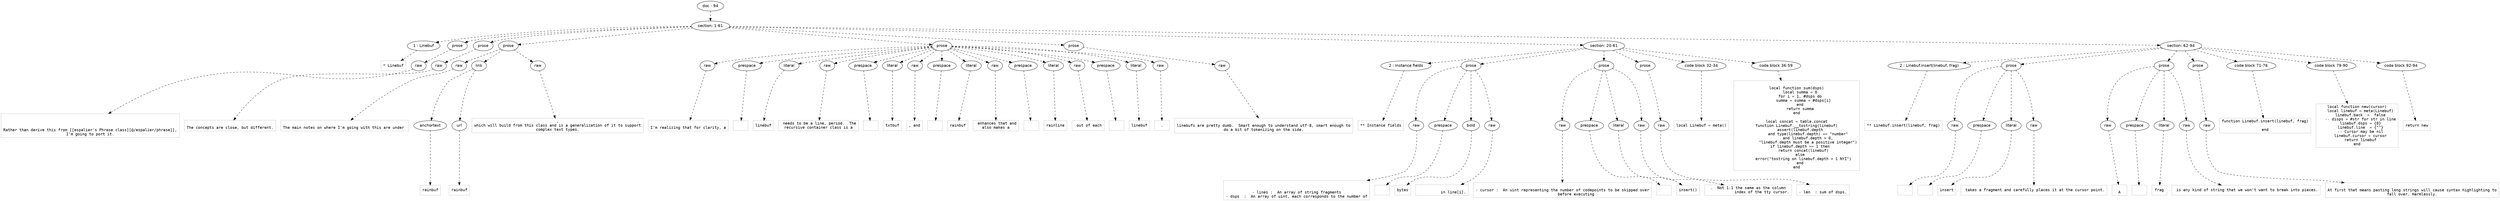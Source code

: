 digraph lpegNode {

node [fontname=Helvetica]
edge [style=dashed]

doc_0 [label="doc - 94"]


doc_0 -> { section_1}
{rank=same; section_1}

section_1 [label="section: 1-61"]


// END RANK doc_0

section_1 -> { header_2 prose_3 prose_4 prose_5 prose_6 prose_7 section_8 section_9}
{rank=same; header_2 prose_3 prose_4 prose_5 prose_6 prose_7 section_8 section_9}

header_2 [label="1 : Linebuf"]

prose_3 [label="prose"]

prose_4 [label="prose"]

prose_5 [label="prose"]

prose_6 [label="prose"]

prose_7 [label="prose"]

section_8 [label="section: 20-61"]

section_9 [label="section: 62-94"]


// END RANK section_1

header_2 -> leaf_10
leaf_10  [color=Gray,shape=rectangle,fontname=Inconsolata,label="* Linebuf"]
// END RANK header_2

prose_3 -> { raw_11}
{rank=same; raw_11}

raw_11 [label="raw"]


// END RANK prose_3

raw_11 -> leaf_12
leaf_12  [color=Gray,shape=rectangle,fontname=Inconsolata,label="


Rather than derive this from [[espalier's Phrase class][@/espalier/phrase]],
I'm going to port it.
"]
// END RANK raw_11

prose_4 -> { raw_13}
{rank=same; raw_13}

raw_13 [label="raw"]


// END RANK prose_4

raw_13 -> leaf_14
leaf_14  [color=Gray,shape=rectangle,fontname=Inconsolata,label="
The concepts are close, but different.
"]
// END RANK raw_13

prose_5 -> { raw_15 link_16 raw_17}
{rank=same; raw_15 link_16 raw_17}

raw_15 [label="raw"]

link_16 [label="link"]

raw_17 [label="raw"]


// END RANK prose_5

raw_15 -> leaf_18
leaf_18  [color=Gray,shape=rectangle,fontname=Inconsolata,label="
The main notes on where I'm going with this are under "]
// END RANK raw_15

link_16 -> { anchortext_19 url_20}
{rank=same; anchortext_19 url_20}

anchortext_19 [label="anchortext"]

url_20 [label="url"]


// END RANK link_16

anchortext_19 -> leaf_21
leaf_21  [color=Gray,shape=rectangle,fontname=Inconsolata,label="rainbuf"]
// END RANK anchortext_19

url_20 -> leaf_22
leaf_22  [color=Gray,shape=rectangle,fontname=Inconsolata,label="rainbuf"]
// END RANK url_20

raw_17 -> leaf_23
leaf_23  [color=Gray,shape=rectangle,fontname=Inconsolata,label=",
which will build from this class and is a generalization of it to support
complex text types.
"]
// END RANK raw_17

prose_6 -> { raw_24 prespace_25 literal_26 raw_27 prespace_28 literal_29 raw_30 prespace_31 literal_32 raw_33 prespace_34 literal_35 raw_36 prespace_37 literal_38 raw_39}
{rank=same; raw_24 prespace_25 literal_26 raw_27 prespace_28 literal_29 raw_30 prespace_31 literal_32 raw_33 prespace_34 literal_35 raw_36 prespace_37 literal_38 raw_39}

raw_24 [label="raw"]

prespace_25 [label="prespace"]

literal_26 [label="literal"]

raw_27 [label="raw"]

prespace_28 [label="prespace"]

literal_29 [label="literal"]

raw_30 [label="raw"]

prespace_31 [label="prespace"]

literal_32 [label="literal"]

raw_33 [label="raw"]

prespace_34 [label="prespace"]

literal_35 [label="literal"]

raw_36 [label="raw"]

prespace_37 [label="prespace"]

literal_38 [label="literal"]

raw_39 [label="raw"]


// END RANK prose_6

raw_24 -> leaf_40
leaf_40  [color=Gray,shape=rectangle,fontname=Inconsolata,label="
I'm realizing that for clarity, a"]
// END RANK raw_24

prespace_25 -> leaf_41
leaf_41  [color=Gray,shape=rectangle,fontname=Inconsolata,label=" "]
// END RANK prespace_25

literal_26 -> leaf_42
leaf_42  [color=Gray,shape=rectangle,fontname=Inconsolata,label="linebuf"]
// END RANK literal_26

raw_27 -> leaf_43
leaf_43  [color=Gray,shape=rectangle,fontname=Inconsolata,label=" needs to be a line, period.  The
recursive container class is a"]
// END RANK raw_27

prespace_28 -> leaf_44
leaf_44  [color=Gray,shape=rectangle,fontname=Inconsolata,label=" "]
// END RANK prespace_28

literal_29 -> leaf_45
leaf_45  [color=Gray,shape=rectangle,fontname=Inconsolata,label="txtbuf"]
// END RANK literal_29

raw_30 -> leaf_46
leaf_46  [color=Gray,shape=rectangle,fontname=Inconsolata,label=", and"]
// END RANK raw_30

prespace_31 -> leaf_47
leaf_47  [color=Gray,shape=rectangle,fontname=Inconsolata,label=" "]
// END RANK prespace_31

literal_32 -> leaf_48
leaf_48  [color=Gray,shape=rectangle,fontname=Inconsolata,label="rainbuf"]
// END RANK literal_32

raw_33 -> leaf_49
leaf_49  [color=Gray,shape=rectangle,fontname=Inconsolata,label=" enhances that and
also makes a"]
// END RANK raw_33

prespace_34 -> leaf_50
leaf_50  [color=Gray,shape=rectangle,fontname=Inconsolata,label=" "]
// END RANK prespace_34

literal_35 -> leaf_51
leaf_51  [color=Gray,shape=rectangle,fontname=Inconsolata,label="rainline"]
// END RANK literal_35

raw_36 -> leaf_52
leaf_52  [color=Gray,shape=rectangle,fontname=Inconsolata,label=" out of each"]
// END RANK raw_36

prespace_37 -> leaf_53
leaf_53  [color=Gray,shape=rectangle,fontname=Inconsolata,label=" "]
// END RANK prespace_37

literal_38 -> leaf_54
leaf_54  [color=Gray,shape=rectangle,fontname=Inconsolata,label="linebuf"]
// END RANK literal_38

raw_39 -> leaf_55
leaf_55  [color=Gray,shape=rectangle,fontname=Inconsolata,label=".
"]
// END RANK raw_39

prose_7 -> { raw_56}
{rank=same; raw_56}

raw_56 [label="raw"]


// END RANK prose_7

raw_56 -> leaf_57
leaf_57  [color=Gray,shape=rectangle,fontname=Inconsolata,label="
linebufs are pretty dumb.  Smart enough to understand utf-8, smart enough to
do a bit of tokenizing on the side.
"]
// END RANK raw_56

section_8 -> { header_58 prose_59 prose_60 prose_61 codeblock_62 codeblock_63}
{rank=same; header_58 prose_59 prose_60 prose_61 codeblock_62 codeblock_63}

header_58 [label="2 : Instance fields"]

prose_59 [label="prose"]

prose_60 [label="prose"]

prose_61 [label="prose"]

codeblock_62 [label="code block 32-34"]

codeblock_63 [label="code block 36-59"]


// END RANK section_8

header_58 -> leaf_64
leaf_64  [color=Gray,shape=rectangle,fontname=Inconsolata,label="** Instance fields"]
// END RANK header_58

prose_59 -> { raw_65 prespace_66 bold_67 raw_68}
{rank=same; raw_65 prespace_66 bold_67 raw_68}

raw_65 [label="raw"]

prespace_66 [label="prespace"]

bold_67 [label="bold"]

raw_68 [label="raw"]


// END RANK prose_59

raw_65 -> leaf_69
leaf_69  [color=Gray,shape=rectangle,fontname=Inconsolata,label="

- lines :  An array of string fragments
- dsps  :  An array of uint, each corresponds to the number of"]
// END RANK raw_65

prespace_66 -> leaf_70
leaf_70  [color=Gray,shape=rectangle,fontname=Inconsolata,label=" "]
// END RANK prespace_66

bold_67 -> leaf_71
leaf_71  [color=Gray,shape=rectangle,fontname=Inconsolata,label="bytes"]
// END RANK bold_67

raw_68 -> leaf_72
leaf_72  [color=Gray,shape=rectangle,fontname=Inconsolata,label="
          in line[i].
"]
// END RANK raw_68

prose_60 -> { raw_73 prespace_74 literal_75 raw_76}
{rank=same; raw_73 prespace_74 literal_75 raw_76}

raw_73 [label="raw"]

prespace_74 [label="prespace"]

literal_75 [label="literal"]

raw_76 [label="raw"]


// END RANK prose_60

raw_73 -> leaf_77
leaf_77  [color=Gray,shape=rectangle,fontname=Inconsolata,label="
- cursor :  An uint representing the number of codepoints to be skipped over
            before executing"]
// END RANK raw_73

prespace_74 -> leaf_78
leaf_78  [color=Gray,shape=rectangle,fontname=Inconsolata,label=" "]
// END RANK prespace_74

literal_75 -> leaf_79
leaf_79  [color=Gray,shape=rectangle,fontname=Inconsolata,label="insert()"]
// END RANK literal_75

raw_76 -> leaf_80
leaf_80  [color=Gray,shape=rectangle,fontname=Inconsolata,label=".  Not 1-1 the same as the column
            index of the tty cursor.
"]
// END RANK raw_76

prose_61 -> { raw_81}
{rank=same; raw_81}

raw_81 [label="raw"]


// END RANK prose_61

raw_81 -> leaf_82
leaf_82  [color=Gray,shape=rectangle,fontname=Inconsolata,label="
- len  : sum of dsps.
"]
// END RANK raw_81

codeblock_62 -> leaf_83
leaf_83  [color=Gray,shape=rectangle,fontname=Inconsolata,label="local Linebuf = meta()"]
// END RANK codeblock_62

codeblock_63 -> leaf_84
leaf_84  [color=Gray,shape=rectangle,fontname=Inconsolata,label="
local function sum(dsps)
   local summa = 0
   for i = 1, #dsps do
      summa = summa + #dsps[i]
   end
   return summa
end

local concat = table.concat
function Linebuf.__tostring(linebuf)
   assert(linebuf.depth
          and type(linebuf.depth) == \"number\"
          and linebuf.depth > 0,
          \"linebuf.depth must be a positive integer\")
   if linebuf.depth == 1 then
      return concat(linebuf)
   else
      error(\"tostring on linebuf.depth > 1 NYI\")
   end
end
"]
// END RANK codeblock_63

section_9 -> { header_85 prose_86 prose_87 prose_88 codeblock_89 codeblock_90 codeblock_91}
{rank=same; header_85 prose_86 prose_87 prose_88 codeblock_89 codeblock_90 codeblock_91}

header_85 [label="2 : Linebuf.insert(linebuf, frag)"]

prose_86 [label="prose"]

prose_87 [label="prose"]

prose_88 [label="prose"]

codeblock_89 [label="code block 71-76"]

codeblock_90 [label="code block 79-90"]

codeblock_91 [label="code block 92-94"]


// END RANK section_9

header_85 -> leaf_92
leaf_92  [color=Gray,shape=rectangle,fontname=Inconsolata,label="** Linebuf.insert(linebuf, frag)"]
// END RANK header_85

prose_86 -> { raw_93 prespace_94 literal_95 raw_96}
{rank=same; raw_93 prespace_94 literal_95 raw_96}

raw_93 [label="raw"]

prespace_94 [label="prespace"]

literal_95 [label="literal"]

raw_96 [label="raw"]


// END RANK prose_86

raw_93 -> leaf_97
leaf_97  [color=Gray,shape=rectangle,fontname=Inconsolata,label=""]
// END RANK raw_93

prespace_94 -> leaf_98
leaf_98  [color=Gray,shape=rectangle,fontname=Inconsolata,label=""]
// END RANK prespace_94

literal_95 -> leaf_99
leaf_99  [color=Gray,shape=rectangle,fontname=Inconsolata,label="insert"]
// END RANK literal_95

raw_96 -> leaf_100
leaf_100  [color=Gray,shape=rectangle,fontname=Inconsolata,label=" takes a fragment and carefully places it at the cursor point.
"]
// END RANK raw_96

prose_87 -> { raw_101 prespace_102 literal_103 raw_104}
{rank=same; raw_101 prespace_102 literal_103 raw_104}

raw_101 [label="raw"]

prespace_102 [label="prespace"]

literal_103 [label="literal"]

raw_104 [label="raw"]


// END RANK prose_87

raw_101 -> leaf_105
leaf_105  [color=Gray,shape=rectangle,fontname=Inconsolata,label="
A"]
// END RANK raw_101

prespace_102 -> leaf_106
leaf_106  [color=Gray,shape=rectangle,fontname=Inconsolata,label=" "]
// END RANK prespace_102

literal_103 -> leaf_107
leaf_107  [color=Gray,shape=rectangle,fontname=Inconsolata,label="frag"]
// END RANK literal_103

raw_104 -> leaf_108
leaf_108  [color=Gray,shape=rectangle,fontname=Inconsolata,label=" is any kind of string that we won't want to break into pieces.
"]
// END RANK raw_104

prose_88 -> { raw_109}
{rank=same; raw_109}

raw_109 [label="raw"]


// END RANK prose_88

raw_109 -> leaf_110
leaf_110  [color=Gray,shape=rectangle,fontname=Inconsolata,label="
At first that means pasting long strings will cause syntax highlighting to
fall over. Harmlessly.
"]
// END RANK raw_109

codeblock_89 -> leaf_111
leaf_111  [color=Gray,shape=rectangle,fontname=Inconsolata,label="function Linebuf.insert(linebuf, frag)

end
"]
// END RANK codeblock_89

codeblock_90 -> leaf_112
leaf_112  [color=Gray,shape=rectangle,fontname=Inconsolata,label="local function new(cursor)
   local linebuf = meta(Linebuf)
   linebuf.back  =  false
   -- disps = #str for str in line
   linebuf.dsps = {0}
   linebuf.line  = {\"\"}
   -- Cursor may be nil
   linebuf.cursor = cursor
   return linebuf
end"]
// END RANK codeblock_90

codeblock_91 -> leaf_113
leaf_113  [color=Gray,shape=rectangle,fontname=Inconsolata,label="return new"]
// END RANK codeblock_91


}
